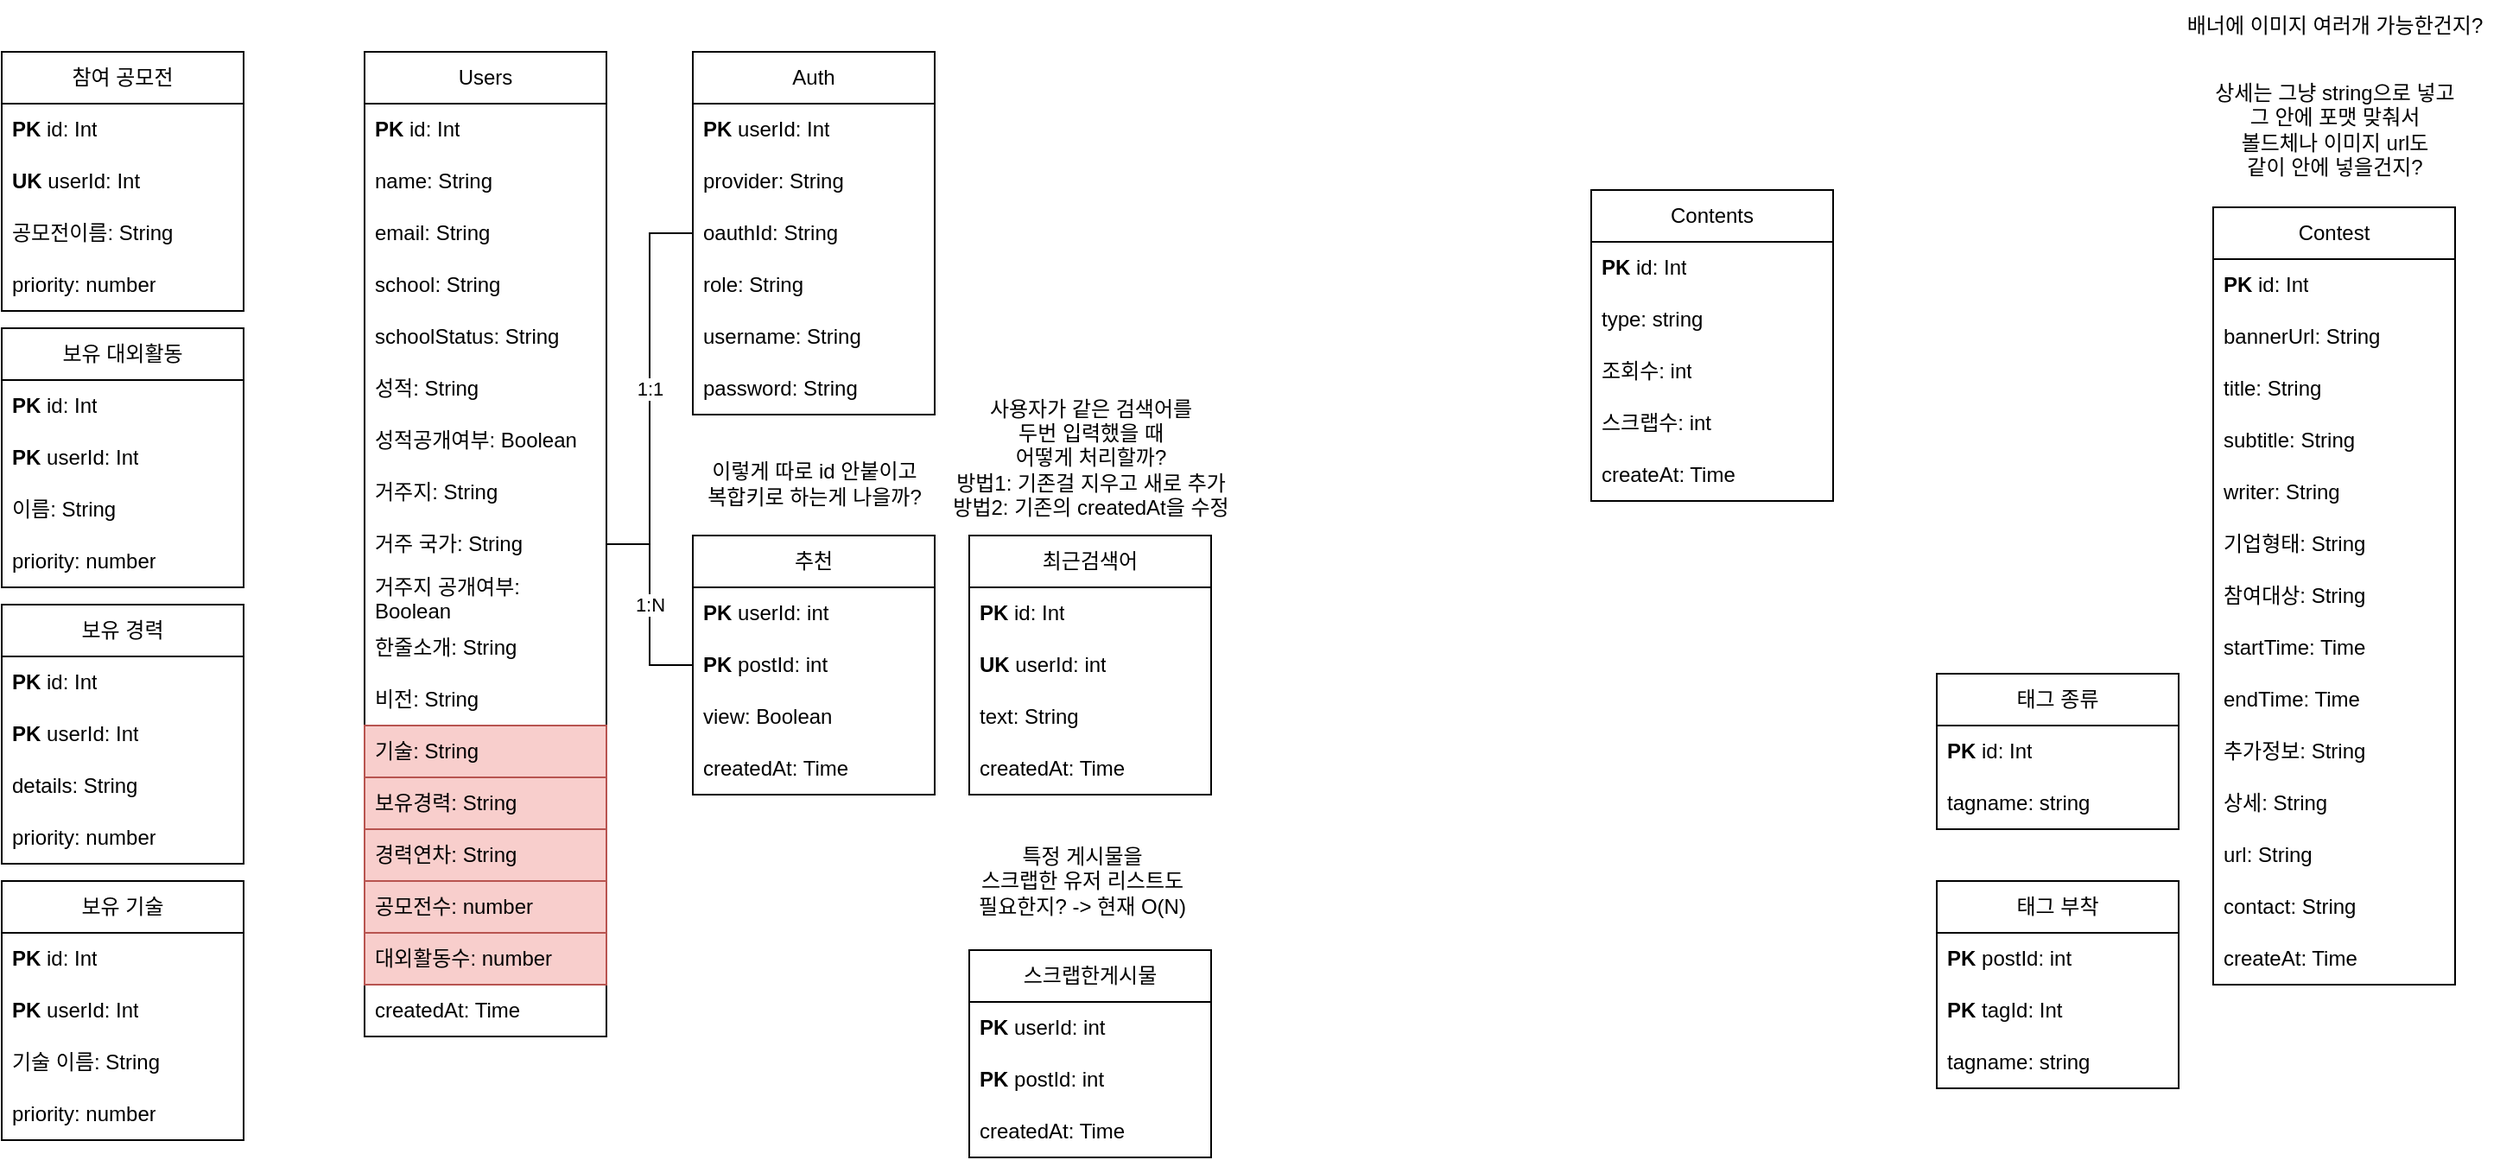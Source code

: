 <mxfile version="28.0.9">
  <diagram name="페이지-1" id="HZmdHl-DIuU1iqDuJJp0">
    <mxGraphModel dx="1773" dy="610" grid="1" gridSize="10" guides="1" tooltips="1" connect="1" arrows="1" fold="1" page="1" pageScale="1" pageWidth="827" pageHeight="1169" math="0" shadow="0">
      <root>
        <mxCell id="0" />
        <mxCell id="1" parent="0" />
        <mxCell id="65h-Gdv-DMRU2zTLTygP-1" value="Users" style="swimlane;fontStyle=0;childLayout=stackLayout;horizontal=1;startSize=30;horizontalStack=0;resizeParent=1;resizeParentMax=0;resizeLast=0;collapsible=1;marginBottom=0;whiteSpace=wrap;html=1;" parent="1" vertex="1">
          <mxGeometry x="170" y="240" width="140" height="570" as="geometry" />
        </mxCell>
        <mxCell id="65h-Gdv-DMRU2zTLTygP-2" value="&lt;b&gt;PK&lt;/b&gt; id: Int" style="text;strokeColor=none;fillColor=none;align=left;verticalAlign=middle;spacingLeft=4;spacingRight=4;overflow=hidden;points=[[0,0.5],[1,0.5]];portConstraint=eastwest;rotatable=0;whiteSpace=wrap;html=1;" parent="65h-Gdv-DMRU2zTLTygP-1" vertex="1">
          <mxGeometry y="30" width="140" height="30" as="geometry" />
        </mxCell>
        <mxCell id="65h-Gdv-DMRU2zTLTygP-3" value="name: String" style="text;strokeColor=none;fillColor=none;align=left;verticalAlign=middle;spacingLeft=4;spacingRight=4;overflow=hidden;points=[[0,0.5],[1,0.5]];portConstraint=eastwest;rotatable=0;whiteSpace=wrap;html=1;" parent="65h-Gdv-DMRU2zTLTygP-1" vertex="1">
          <mxGeometry y="60" width="140" height="30" as="geometry" />
        </mxCell>
        <mxCell id="65h-Gdv-DMRU2zTLTygP-9" value="email: String" style="text;strokeColor=none;fillColor=none;align=left;verticalAlign=middle;spacingLeft=4;spacingRight=4;overflow=hidden;points=[[0,0.5],[1,0.5]];portConstraint=eastwest;rotatable=0;whiteSpace=wrap;html=1;" parent="65h-Gdv-DMRU2zTLTygP-1" vertex="1">
          <mxGeometry y="90" width="140" height="30" as="geometry" />
        </mxCell>
        <mxCell id="65h-Gdv-DMRU2zTLTygP-35" value="school: String" style="text;strokeColor=none;fillColor=none;align=left;verticalAlign=middle;spacingLeft=4;spacingRight=4;overflow=hidden;points=[[0,0.5],[1,0.5]];portConstraint=eastwest;rotatable=0;whiteSpace=wrap;html=1;" parent="65h-Gdv-DMRU2zTLTygP-1" vertex="1">
          <mxGeometry y="120" width="140" height="30" as="geometry" />
        </mxCell>
        <mxCell id="65h-Gdv-DMRU2zTLTygP-36" value="schoolStatus: String" style="text;strokeColor=none;fillColor=none;align=left;verticalAlign=middle;spacingLeft=4;spacingRight=4;overflow=hidden;points=[[0,0.5],[1,0.5]];portConstraint=eastwest;rotatable=0;whiteSpace=wrap;html=1;" parent="65h-Gdv-DMRU2zTLTygP-1" vertex="1">
          <mxGeometry y="150" width="140" height="30" as="geometry" />
        </mxCell>
        <mxCell id="65h-Gdv-DMRU2zTLTygP-37" value="성적: String" style="text;strokeColor=none;fillColor=none;align=left;verticalAlign=middle;spacingLeft=4;spacingRight=4;overflow=hidden;points=[[0,0.5],[1,0.5]];portConstraint=eastwest;rotatable=0;whiteSpace=wrap;html=1;" parent="65h-Gdv-DMRU2zTLTygP-1" vertex="1">
          <mxGeometry y="180" width="140" height="30" as="geometry" />
        </mxCell>
        <mxCell id="65h-Gdv-DMRU2zTLTygP-38" value="성적공개여부: Boolean" style="text;strokeColor=none;fillColor=none;align=left;verticalAlign=middle;spacingLeft=4;spacingRight=4;overflow=hidden;points=[[0,0.5],[1,0.5]];portConstraint=eastwest;rotatable=0;whiteSpace=wrap;html=1;" parent="65h-Gdv-DMRU2zTLTygP-1" vertex="1">
          <mxGeometry y="210" width="140" height="30" as="geometry" />
        </mxCell>
        <mxCell id="65h-Gdv-DMRU2zTLTygP-43" value="거주지: String" style="text;strokeColor=none;fillColor=none;align=left;verticalAlign=middle;spacingLeft=4;spacingRight=4;overflow=hidden;points=[[0,0.5],[1,0.5]];portConstraint=eastwest;rotatable=0;whiteSpace=wrap;html=1;" parent="65h-Gdv-DMRU2zTLTygP-1" vertex="1">
          <mxGeometry y="240" width="140" height="30" as="geometry" />
        </mxCell>
        <mxCell id="65h-Gdv-DMRU2zTLTygP-44" value="거주 국가: String" style="text;strokeColor=none;fillColor=none;align=left;verticalAlign=middle;spacingLeft=4;spacingRight=4;overflow=hidden;points=[[0,0.5],[1,0.5]];portConstraint=eastwest;rotatable=0;whiteSpace=wrap;html=1;" parent="65h-Gdv-DMRU2zTLTygP-1" vertex="1">
          <mxGeometry y="270" width="140" height="30" as="geometry" />
        </mxCell>
        <mxCell id="65h-Gdv-DMRU2zTLTygP-45" value="거주지 공개여부: Boolean" style="text;strokeColor=none;fillColor=none;align=left;verticalAlign=middle;spacingLeft=4;spacingRight=4;overflow=hidden;points=[[0,0.5],[1,0.5]];portConstraint=eastwest;rotatable=0;whiteSpace=wrap;html=1;" parent="65h-Gdv-DMRU2zTLTygP-1" vertex="1">
          <mxGeometry y="300" width="140" height="30" as="geometry" />
        </mxCell>
        <mxCell id="65h-Gdv-DMRU2zTLTygP-39" value="한줄소개: String" style="text;strokeColor=none;fillColor=none;align=left;verticalAlign=middle;spacingLeft=4;spacingRight=4;overflow=hidden;points=[[0,0.5],[1,0.5]];portConstraint=eastwest;rotatable=0;whiteSpace=wrap;html=1;" parent="65h-Gdv-DMRU2zTLTygP-1" vertex="1">
          <mxGeometry y="330" width="140" height="30" as="geometry" />
        </mxCell>
        <mxCell id="65h-Gdv-DMRU2zTLTygP-40" value="비전: String" style="text;strokeColor=none;fillColor=none;align=left;verticalAlign=middle;spacingLeft=4;spacingRight=4;overflow=hidden;points=[[0,0.5],[1,0.5]];portConstraint=eastwest;rotatable=0;whiteSpace=wrap;html=1;" parent="65h-Gdv-DMRU2zTLTygP-1" vertex="1">
          <mxGeometry y="360" width="140" height="30" as="geometry" />
        </mxCell>
        <mxCell id="65h-Gdv-DMRU2zTLTygP-41" value="기술: String" style="text;strokeColor=#b85450;fillColor=#f8cecc;align=left;verticalAlign=middle;spacingLeft=4;spacingRight=4;overflow=hidden;points=[[0,0.5],[1,0.5]];portConstraint=eastwest;rotatable=0;whiteSpace=wrap;html=1;" parent="65h-Gdv-DMRU2zTLTygP-1" vertex="1">
          <mxGeometry y="390" width="140" height="30" as="geometry" />
        </mxCell>
        <mxCell id="65h-Gdv-DMRU2zTLTygP-42" value="보유경력: String" style="text;strokeColor=#b85450;fillColor=#f8cecc;align=left;verticalAlign=middle;spacingLeft=4;spacingRight=4;overflow=hidden;points=[[0,0.5],[1,0.5]];portConstraint=eastwest;rotatable=0;whiteSpace=wrap;html=1;" parent="65h-Gdv-DMRU2zTLTygP-1" vertex="1">
          <mxGeometry y="420" width="140" height="30" as="geometry" />
        </mxCell>
        <mxCell id="65h-Gdv-DMRU2zTLTygP-46" value="경력연차: String" style="text;strokeColor=#b85450;fillColor=#f8cecc;align=left;verticalAlign=middle;spacingLeft=4;spacingRight=4;overflow=hidden;points=[[0,0.5],[1,0.5]];portConstraint=eastwest;rotatable=0;whiteSpace=wrap;html=1;" parent="65h-Gdv-DMRU2zTLTygP-1" vertex="1">
          <mxGeometry y="450" width="140" height="30" as="geometry" />
        </mxCell>
        <mxCell id="65h-Gdv-DMRU2zTLTygP-47" value="공모전수: number" style="text;strokeColor=#b85450;fillColor=#f8cecc;align=left;verticalAlign=middle;spacingLeft=4;spacingRight=4;overflow=hidden;points=[[0,0.5],[1,0.5]];portConstraint=eastwest;rotatable=0;whiteSpace=wrap;html=1;" parent="65h-Gdv-DMRU2zTLTygP-1" vertex="1">
          <mxGeometry y="480" width="140" height="30" as="geometry" />
        </mxCell>
        <mxCell id="65h-Gdv-DMRU2zTLTygP-48" value="대외활동수: number" style="text;strokeColor=#b85450;fillColor=#f8cecc;align=left;verticalAlign=middle;spacingLeft=4;spacingRight=4;overflow=hidden;points=[[0,0.5],[1,0.5]];portConstraint=eastwest;rotatable=0;whiteSpace=wrap;html=1;" parent="65h-Gdv-DMRU2zTLTygP-1" vertex="1">
          <mxGeometry y="510" width="140" height="30" as="geometry" />
        </mxCell>
        <mxCell id="65h-Gdv-DMRU2zTLTygP-4" value="created&lt;span style=&quot;background-color: transparent; color: light-dark(rgb(0, 0, 0), rgb(255, 255, 255));&quot;&gt;At: Time&lt;/span&gt;" style="text;strokeColor=none;fillColor=none;align=left;verticalAlign=middle;spacingLeft=4;spacingRight=4;overflow=hidden;points=[[0,0.5],[1,0.5]];portConstraint=eastwest;rotatable=0;whiteSpace=wrap;html=1;" parent="65h-Gdv-DMRU2zTLTygP-1" vertex="1">
          <mxGeometry y="540" width="140" height="30" as="geometry" />
        </mxCell>
        <mxCell id="65h-Gdv-DMRU2zTLTygP-105" value="1:1" style="edgeStyle=orthogonalEdgeStyle;rounded=0;orthogonalLoop=1;jettySize=auto;html=1;endArrow=none;endFill=0;" parent="1" source="65h-Gdv-DMRU2zTLTygP-5" target="65h-Gdv-DMRU2zTLTygP-1" edge="1">
          <mxGeometry relative="1" as="geometry" />
        </mxCell>
        <mxCell id="65h-Gdv-DMRU2zTLTygP-5" value="Auth" style="swimlane;fontStyle=0;childLayout=stackLayout;horizontal=1;startSize=30;horizontalStack=0;resizeParent=1;resizeParentMax=0;resizeLast=0;collapsible=1;marginBottom=0;whiteSpace=wrap;html=1;" parent="1" vertex="1">
          <mxGeometry x="360" y="240" width="140" height="210" as="geometry" />
        </mxCell>
        <mxCell id="65h-Gdv-DMRU2zTLTygP-6" value="&lt;b&gt;PK&amp;nbsp;&lt;/b&gt;userId: Int" style="text;strokeColor=none;fillColor=none;align=left;verticalAlign=middle;spacingLeft=4;spacingRight=4;overflow=hidden;points=[[0,0.5],[1,0.5]];portConstraint=eastwest;rotatable=0;whiteSpace=wrap;html=1;" parent="65h-Gdv-DMRU2zTLTygP-5" vertex="1">
          <mxGeometry y="30" width="140" height="30" as="geometry" />
        </mxCell>
        <mxCell id="65h-Gdv-DMRU2zTLTygP-7" value="provider: String" style="text;strokeColor=none;fillColor=none;align=left;verticalAlign=middle;spacingLeft=4;spacingRight=4;overflow=hidden;points=[[0,0.5],[1,0.5]];portConstraint=eastwest;rotatable=0;whiteSpace=wrap;html=1;" parent="65h-Gdv-DMRU2zTLTygP-5" vertex="1">
          <mxGeometry y="60" width="140" height="30" as="geometry" />
        </mxCell>
        <mxCell id="65h-Gdv-DMRU2zTLTygP-8" value="oau&lt;span style=&quot;background-color: transparent; color: light-dark(rgb(0, 0, 0), rgb(255, 255, 255));&quot;&gt;thId: String&lt;/span&gt;" style="text;strokeColor=none;fillColor=none;align=left;verticalAlign=middle;spacingLeft=4;spacingRight=4;overflow=hidden;points=[[0,0.5],[1,0.5]];portConstraint=eastwest;rotatable=0;whiteSpace=wrap;html=1;" parent="65h-Gdv-DMRU2zTLTygP-5" vertex="1">
          <mxGeometry y="90" width="140" height="30" as="geometry" />
        </mxCell>
        <mxCell id="65h-Gdv-DMRU2zTLTygP-10" value="role: String" style="text;strokeColor=none;fillColor=none;align=left;verticalAlign=middle;spacingLeft=4;spacingRight=4;overflow=hidden;points=[[0,0.5],[1,0.5]];portConstraint=eastwest;rotatable=0;whiteSpace=wrap;html=1;" parent="65h-Gdv-DMRU2zTLTygP-5" vertex="1">
          <mxGeometry y="120" width="140" height="30" as="geometry" />
        </mxCell>
        <mxCell id="65h-Gdv-DMRU2zTLTygP-12" value="username: String" style="text;strokeColor=none;fillColor=none;align=left;verticalAlign=middle;spacingLeft=4;spacingRight=4;overflow=hidden;points=[[0,0.5],[1,0.5]];portConstraint=eastwest;rotatable=0;whiteSpace=wrap;html=1;" parent="65h-Gdv-DMRU2zTLTygP-5" vertex="1">
          <mxGeometry y="150" width="140" height="30" as="geometry" />
        </mxCell>
        <mxCell id="65h-Gdv-DMRU2zTLTygP-11" value="password: String" style="text;strokeColor=none;fillColor=none;align=left;verticalAlign=middle;spacingLeft=4;spacingRight=4;overflow=hidden;points=[[0,0.5],[1,0.5]];portConstraint=eastwest;rotatable=0;whiteSpace=wrap;html=1;" parent="65h-Gdv-DMRU2zTLTygP-5" vertex="1">
          <mxGeometry y="180" width="140" height="30" as="geometry" />
        </mxCell>
        <mxCell id="65h-Gdv-DMRU2zTLTygP-106" value="1:N" style="edgeStyle=orthogonalEdgeStyle;rounded=0;orthogonalLoop=1;jettySize=auto;html=1;endArrow=none;endFill=0;" parent="1" source="65h-Gdv-DMRU2zTLTygP-58" target="65h-Gdv-DMRU2zTLTygP-1" edge="1">
          <mxGeometry relative="1" as="geometry">
            <mxPoint as="offset" />
          </mxGeometry>
        </mxCell>
        <mxCell id="65h-Gdv-DMRU2zTLTygP-18" value="Contest" style="swimlane;fontStyle=0;childLayout=stackLayout;horizontal=1;startSize=30;horizontalStack=0;resizeParent=1;resizeParentMax=0;resizeLast=0;collapsible=1;marginBottom=0;whiteSpace=wrap;html=1;" parent="1" vertex="1">
          <mxGeometry x="1240" y="330" width="140" height="450" as="geometry" />
        </mxCell>
        <mxCell id="65h-Gdv-DMRU2zTLTygP-19" value="&lt;b&gt;PK&amp;nbsp;&lt;/b&gt;id: Int" style="text;strokeColor=none;fillColor=none;align=left;verticalAlign=middle;spacingLeft=4;spacingRight=4;overflow=hidden;points=[[0,0.5],[1,0.5]];portConstraint=eastwest;rotatable=0;whiteSpace=wrap;html=1;" parent="65h-Gdv-DMRU2zTLTygP-18" vertex="1">
          <mxGeometry y="30" width="140" height="30" as="geometry" />
        </mxCell>
        <mxCell id="65h-Gdv-DMRU2zTLTygP-34" value="bannerUrl: String" style="text;strokeColor=none;fillColor=none;align=left;verticalAlign=middle;spacingLeft=4;spacingRight=4;overflow=hidden;points=[[0,0.5],[1,0.5]];portConstraint=eastwest;rotatable=0;whiteSpace=wrap;html=1;" parent="65h-Gdv-DMRU2zTLTygP-18" vertex="1">
          <mxGeometry y="60" width="140" height="30" as="geometry" />
        </mxCell>
        <mxCell id="65h-Gdv-DMRU2zTLTygP-20" value="title: String" style="text;strokeColor=none;fillColor=none;align=left;verticalAlign=middle;spacingLeft=4;spacingRight=4;overflow=hidden;points=[[0,0.5],[1,0.5]];portConstraint=eastwest;rotatable=0;whiteSpace=wrap;html=1;" parent="65h-Gdv-DMRU2zTLTygP-18" vertex="1">
          <mxGeometry y="90" width="140" height="30" as="geometry" />
        </mxCell>
        <mxCell id="65h-Gdv-DMRU2zTLTygP-23" value="subtitle: String" style="text;strokeColor=none;fillColor=none;align=left;verticalAlign=middle;spacingLeft=4;spacingRight=4;overflow=hidden;points=[[0,0.5],[1,0.5]];portConstraint=eastwest;rotatable=0;whiteSpace=wrap;html=1;" parent="65h-Gdv-DMRU2zTLTygP-18" vertex="1">
          <mxGeometry y="120" width="140" height="30" as="geometry" />
        </mxCell>
        <mxCell id="65h-Gdv-DMRU2zTLTygP-21" value="writer: String" style="text;strokeColor=none;fillColor=none;align=left;verticalAlign=middle;spacingLeft=4;spacingRight=4;overflow=hidden;points=[[0,0.5],[1,0.5]];portConstraint=eastwest;rotatable=0;whiteSpace=wrap;html=1;" parent="65h-Gdv-DMRU2zTLTygP-18" vertex="1">
          <mxGeometry y="150" width="140" height="30" as="geometry" />
        </mxCell>
        <mxCell id="65h-Gdv-DMRU2zTLTygP-28" value="기업형태: String" style="text;strokeColor=none;fillColor=none;align=left;verticalAlign=middle;spacingLeft=4;spacingRight=4;overflow=hidden;points=[[0,0.5],[1,0.5]];portConstraint=eastwest;rotatable=0;whiteSpace=wrap;html=1;" parent="65h-Gdv-DMRU2zTLTygP-18" vertex="1">
          <mxGeometry y="180" width="140" height="30" as="geometry" />
        </mxCell>
        <mxCell id="65h-Gdv-DMRU2zTLTygP-29" value="참여대상: String" style="text;strokeColor=none;fillColor=none;align=left;verticalAlign=middle;spacingLeft=4;spacingRight=4;overflow=hidden;points=[[0,0.5],[1,0.5]];portConstraint=eastwest;rotatable=0;whiteSpace=wrap;html=1;" parent="65h-Gdv-DMRU2zTLTygP-18" vertex="1">
          <mxGeometry y="210" width="140" height="30" as="geometry" />
        </mxCell>
        <mxCell id="65h-Gdv-DMRU2zTLTygP-26" value="startTime: Time" style="text;strokeColor=none;fillColor=none;align=left;verticalAlign=middle;spacingLeft=4;spacingRight=4;overflow=hidden;points=[[0,0.5],[1,0.5]];portConstraint=eastwest;rotatable=0;whiteSpace=wrap;html=1;" parent="65h-Gdv-DMRU2zTLTygP-18" vertex="1">
          <mxGeometry y="240" width="140" height="30" as="geometry" />
        </mxCell>
        <mxCell id="65h-Gdv-DMRU2zTLTygP-27" value="endTime: Time" style="text;strokeColor=none;fillColor=none;align=left;verticalAlign=middle;spacingLeft=4;spacingRight=4;overflow=hidden;points=[[0,0.5],[1,0.5]];portConstraint=eastwest;rotatable=0;whiteSpace=wrap;html=1;" parent="65h-Gdv-DMRU2zTLTygP-18" vertex="1">
          <mxGeometry y="270" width="140" height="30" as="geometry" />
        </mxCell>
        <mxCell id="65h-Gdv-DMRU2zTLTygP-30" value="추가정보: String" style="text;strokeColor=none;fillColor=none;align=left;verticalAlign=middle;spacingLeft=4;spacingRight=4;overflow=hidden;points=[[0,0.5],[1,0.5]];portConstraint=eastwest;rotatable=0;whiteSpace=wrap;html=1;" parent="65h-Gdv-DMRU2zTLTygP-18" vertex="1">
          <mxGeometry y="300" width="140" height="30" as="geometry" />
        </mxCell>
        <mxCell id="65h-Gdv-DMRU2zTLTygP-31" value="상세: String" style="text;strokeColor=none;fillColor=none;align=left;verticalAlign=middle;spacingLeft=4;spacingRight=4;overflow=hidden;points=[[0,0.5],[1,0.5]];portConstraint=eastwest;rotatable=0;whiteSpace=wrap;html=1;" parent="65h-Gdv-DMRU2zTLTygP-18" vertex="1">
          <mxGeometry y="330" width="140" height="30" as="geometry" />
        </mxCell>
        <mxCell id="65h-Gdv-DMRU2zTLTygP-32" value="url: String" style="text;strokeColor=none;fillColor=none;align=left;verticalAlign=middle;spacingLeft=4;spacingRight=4;overflow=hidden;points=[[0,0.5],[1,0.5]];portConstraint=eastwest;rotatable=0;whiteSpace=wrap;html=1;" parent="65h-Gdv-DMRU2zTLTygP-18" vertex="1">
          <mxGeometry y="360" width="140" height="30" as="geometry" />
        </mxCell>
        <mxCell id="65h-Gdv-DMRU2zTLTygP-33" value="contact: String" style="text;strokeColor=none;fillColor=none;align=left;verticalAlign=middle;spacingLeft=4;spacingRight=4;overflow=hidden;points=[[0,0.5],[1,0.5]];portConstraint=eastwest;rotatable=0;whiteSpace=wrap;html=1;" parent="65h-Gdv-DMRU2zTLTygP-18" vertex="1">
          <mxGeometry y="390" width="140" height="30" as="geometry" />
        </mxCell>
        <mxCell id="65h-Gdv-DMRU2zTLTygP-22" value="createAt: Time" style="text;strokeColor=none;fillColor=none;align=left;verticalAlign=middle;spacingLeft=4;spacingRight=4;overflow=hidden;points=[[0,0.5],[1,0.5]];portConstraint=eastwest;rotatable=0;whiteSpace=wrap;html=1;" parent="65h-Gdv-DMRU2zTLTygP-18" vertex="1">
          <mxGeometry y="420" width="140" height="30" as="geometry" />
        </mxCell>
        <mxCell id="65h-Gdv-DMRU2zTLTygP-50" value="최근검색어" style="swimlane;fontStyle=0;childLayout=stackLayout;horizontal=1;startSize=30;horizontalStack=0;resizeParent=1;resizeParentMax=0;resizeLast=0;collapsible=1;marginBottom=0;whiteSpace=wrap;html=1;" parent="1" vertex="1">
          <mxGeometry x="520" y="520" width="140" height="150" as="geometry" />
        </mxCell>
        <mxCell id="65h-Gdv-DMRU2zTLTygP-51" value="&lt;b&gt;PK&amp;nbsp;&lt;/b&gt;id: Int" style="text;strokeColor=none;fillColor=none;align=left;verticalAlign=middle;spacingLeft=4;spacingRight=4;overflow=hidden;points=[[0,0.5],[1,0.5]];portConstraint=eastwest;rotatable=0;whiteSpace=wrap;html=1;" parent="65h-Gdv-DMRU2zTLTygP-50" vertex="1">
          <mxGeometry y="30" width="140" height="30" as="geometry" />
        </mxCell>
        <mxCell id="65h-Gdv-DMRU2zTLTygP-53" value="&lt;span style=&quot;background-color: transparent; color: light-dark(rgb(0, 0, 0), rgb(255, 255, 255));&quot;&gt;&lt;b&gt;UK&lt;/b&gt; userId: int&lt;/span&gt;" style="text;strokeColor=none;fillColor=none;align=left;verticalAlign=middle;spacingLeft=4;spacingRight=4;overflow=hidden;points=[[0,0.5],[1,0.5]];portConstraint=eastwest;rotatable=0;whiteSpace=wrap;html=1;" parent="65h-Gdv-DMRU2zTLTygP-50" vertex="1">
          <mxGeometry y="60" width="140" height="30" as="geometry" />
        </mxCell>
        <mxCell id="65h-Gdv-DMRU2zTLTygP-52" value="text: String" style="text;strokeColor=none;fillColor=none;align=left;verticalAlign=middle;spacingLeft=4;spacingRight=4;overflow=hidden;points=[[0,0.5],[1,0.5]];portConstraint=eastwest;rotatable=0;whiteSpace=wrap;html=1;" parent="65h-Gdv-DMRU2zTLTygP-50" vertex="1">
          <mxGeometry y="90" width="140" height="30" as="geometry" />
        </mxCell>
        <mxCell id="65h-Gdv-DMRU2zTLTygP-57" value="created&lt;span style=&quot;background-color: transparent; color: light-dark(rgb(0, 0, 0), rgb(255, 255, 255));&quot;&gt;At: Time&lt;/span&gt;" style="text;strokeColor=none;fillColor=none;align=left;verticalAlign=middle;spacingLeft=4;spacingRight=4;overflow=hidden;points=[[0,0.5],[1,0.5]];portConstraint=eastwest;rotatable=0;whiteSpace=wrap;html=1;" parent="65h-Gdv-DMRU2zTLTygP-50" vertex="1">
          <mxGeometry y="120" width="140" height="30" as="geometry" />
        </mxCell>
        <mxCell id="65h-Gdv-DMRU2zTLTygP-58" value="추천" style="swimlane;fontStyle=0;childLayout=stackLayout;horizontal=1;startSize=30;horizontalStack=0;resizeParent=1;resizeParentMax=0;resizeLast=0;collapsible=1;marginBottom=0;whiteSpace=wrap;html=1;" parent="1" vertex="1">
          <mxGeometry x="360" y="520" width="140" height="150" as="geometry" />
        </mxCell>
        <mxCell id="65h-Gdv-DMRU2zTLTygP-60" value="&lt;b&gt;PK&amp;nbsp;&lt;/b&gt;&lt;span style=&quot;background-color: transparent; color: light-dark(rgb(0, 0, 0), rgb(255, 255, 255));&quot;&gt;userId: int&lt;/span&gt;" style="text;strokeColor=none;fillColor=none;align=left;verticalAlign=middle;spacingLeft=4;spacingRight=4;overflow=hidden;points=[[0,0.5],[1,0.5]];portConstraint=eastwest;rotatable=0;whiteSpace=wrap;html=1;" parent="65h-Gdv-DMRU2zTLTygP-58" vertex="1">
          <mxGeometry y="30" width="140" height="30" as="geometry" />
        </mxCell>
        <mxCell id="65h-Gdv-DMRU2zTLTygP-61" value="&lt;b&gt;PK&amp;nbsp;&lt;/b&gt;postId: int" style="text;strokeColor=none;fillColor=none;align=left;verticalAlign=middle;spacingLeft=4;spacingRight=4;overflow=hidden;points=[[0,0.5],[1,0.5]];portConstraint=eastwest;rotatable=0;whiteSpace=wrap;html=1;" parent="65h-Gdv-DMRU2zTLTygP-58" vertex="1">
          <mxGeometry y="60" width="140" height="30" as="geometry" />
        </mxCell>
        <mxCell id="DnR7CBzUmNkw4weMnupj-1" value="&lt;span style=&quot;background-color: transparent; color: light-dark(rgb(0, 0, 0), rgb(255, 255, 255));&quot;&gt;view: Boolean&lt;/span&gt;" style="text;strokeColor=none;fillColor=none;align=left;verticalAlign=middle;spacingLeft=4;spacingRight=4;overflow=hidden;points=[[0,0.5],[1,0.5]];portConstraint=eastwest;rotatable=0;whiteSpace=wrap;html=1;" vertex="1" parent="65h-Gdv-DMRU2zTLTygP-58">
          <mxGeometry y="90" width="140" height="30" as="geometry" />
        </mxCell>
        <mxCell id="65h-Gdv-DMRU2zTLTygP-62" value="created&lt;span style=&quot;background-color: transparent; color: light-dark(rgb(0, 0, 0), rgb(255, 255, 255));&quot;&gt;At: Time&lt;/span&gt;" style="text;strokeColor=none;fillColor=none;align=left;verticalAlign=middle;spacingLeft=4;spacingRight=4;overflow=hidden;points=[[0,0.5],[1,0.5]];portConstraint=eastwest;rotatable=0;whiteSpace=wrap;html=1;" parent="65h-Gdv-DMRU2zTLTygP-58" vertex="1">
          <mxGeometry y="120" width="140" height="30" as="geometry" />
        </mxCell>
        <mxCell id="65h-Gdv-DMRU2zTLTygP-63" value="스크랩한게시물" style="swimlane;fontStyle=0;childLayout=stackLayout;horizontal=1;startSize=30;horizontalStack=0;resizeParent=1;resizeParentMax=0;resizeLast=0;collapsible=1;marginBottom=0;whiteSpace=wrap;html=1;" parent="1" vertex="1">
          <mxGeometry x="520" y="760" width="140" height="120" as="geometry" />
        </mxCell>
        <mxCell id="65h-Gdv-DMRU2zTLTygP-65" value="&lt;b&gt;PK&amp;nbsp;&lt;/b&gt;&lt;span style=&quot;background-color: transparent; color: light-dark(rgb(0, 0, 0), rgb(255, 255, 255));&quot;&gt;userId: int&lt;/span&gt;" style="text;strokeColor=none;fillColor=none;align=left;verticalAlign=middle;spacingLeft=4;spacingRight=4;overflow=hidden;points=[[0,0.5],[1,0.5]];portConstraint=eastwest;rotatable=0;whiteSpace=wrap;html=1;" parent="65h-Gdv-DMRU2zTLTygP-63" vertex="1">
          <mxGeometry y="30" width="140" height="30" as="geometry" />
        </mxCell>
        <mxCell id="65h-Gdv-DMRU2zTLTygP-68" value="&lt;b&gt;PK&amp;nbsp;&lt;/b&gt;&lt;span style=&quot;background-color: transparent; color: light-dark(rgb(0, 0, 0), rgb(255, 255, 255));&quot;&gt;postId: int&lt;/span&gt;" style="text;strokeColor=none;fillColor=none;align=left;verticalAlign=middle;spacingLeft=4;spacingRight=4;overflow=hidden;points=[[0,0.5],[1,0.5]];portConstraint=eastwest;rotatable=0;whiteSpace=wrap;html=1;" parent="65h-Gdv-DMRU2zTLTygP-63" vertex="1">
          <mxGeometry y="60" width="140" height="30" as="geometry" />
        </mxCell>
        <mxCell id="65h-Gdv-DMRU2zTLTygP-67" value="created&lt;span style=&quot;background-color: transparent; color: light-dark(rgb(0, 0, 0), rgb(255, 255, 255));&quot;&gt;At: Time&lt;/span&gt;" style="text;strokeColor=none;fillColor=none;align=left;verticalAlign=middle;spacingLeft=4;spacingRight=4;overflow=hidden;points=[[0,0.5],[1,0.5]];portConstraint=eastwest;rotatable=0;whiteSpace=wrap;html=1;" parent="65h-Gdv-DMRU2zTLTygP-63" vertex="1">
          <mxGeometry y="90" width="140" height="30" as="geometry" />
        </mxCell>
        <mxCell id="65h-Gdv-DMRU2zTLTygP-85" value="특정 게시물을&lt;div&gt;스크랩한 유저 리스트도&lt;/div&gt;&lt;div&gt;필요한지? -&amp;gt; 현재 O(N)&lt;/div&gt;" style="text;html=1;align=center;verticalAlign=middle;resizable=0;points=[];autosize=1;strokeColor=none;fillColor=none;" parent="1" vertex="1">
          <mxGeometry x="515" y="690" width="140" height="60" as="geometry" />
        </mxCell>
        <mxCell id="65h-Gdv-DMRU2zTLTygP-87" value="사용자가 같은 검색어를&lt;br&gt;두번 입력했을 때&lt;br&gt;어떻게 처리할까?&lt;br&gt;방법1: 기존걸 지우고 새로 추가&lt;br&gt;방법2: 기존의 createdAt을 수정" style="text;html=1;align=center;verticalAlign=middle;resizable=0;points=[];autosize=1;strokeColor=none;fillColor=none;" parent="1" vertex="1">
          <mxGeometry x="500" y="430" width="180" height="90" as="geometry" />
        </mxCell>
        <mxCell id="65h-Gdv-DMRU2zTLTygP-88" value="태그 종류" style="swimlane;fontStyle=0;childLayout=stackLayout;horizontal=1;startSize=30;horizontalStack=0;resizeParent=1;resizeParentMax=0;resizeLast=0;collapsible=1;marginBottom=0;whiteSpace=wrap;html=1;" parent="1" vertex="1">
          <mxGeometry x="1080" y="600" width="140" height="90" as="geometry" />
        </mxCell>
        <mxCell id="65h-Gdv-DMRU2zTLTygP-92" value="&lt;b&gt;PK&amp;nbsp;&lt;/b&gt;id: Int" style="text;strokeColor=none;fillColor=none;align=left;verticalAlign=middle;spacingLeft=4;spacingRight=4;overflow=hidden;points=[[0,0.5],[1,0.5]];portConstraint=eastwest;rotatable=0;whiteSpace=wrap;html=1;" parent="65h-Gdv-DMRU2zTLTygP-88" vertex="1">
          <mxGeometry y="30" width="140" height="30" as="geometry" />
        </mxCell>
        <mxCell id="65h-Gdv-DMRU2zTLTygP-90" value="tagname: string" style="text;strokeColor=none;fillColor=none;align=left;verticalAlign=middle;spacingLeft=4;spacingRight=4;overflow=hidden;points=[[0,0.5],[1,0.5]];portConstraint=eastwest;rotatable=0;whiteSpace=wrap;html=1;" parent="65h-Gdv-DMRU2zTLTygP-88" vertex="1">
          <mxGeometry y="60" width="140" height="30" as="geometry" />
        </mxCell>
        <mxCell id="65h-Gdv-DMRU2zTLTygP-93" value="태그 부착" style="swimlane;fontStyle=0;childLayout=stackLayout;horizontal=1;startSize=30;horizontalStack=0;resizeParent=1;resizeParentMax=0;resizeLast=0;collapsible=1;marginBottom=0;whiteSpace=wrap;html=1;" parent="1" vertex="1">
          <mxGeometry x="1080" y="720" width="140" height="120" as="geometry" />
        </mxCell>
        <mxCell id="65h-Gdv-DMRU2zTLTygP-96" value="&lt;b&gt;PK&amp;nbsp;&lt;/b&gt;postId: int" style="text;strokeColor=none;fillColor=none;align=left;verticalAlign=middle;spacingLeft=4;spacingRight=4;overflow=hidden;points=[[0,0.5],[1,0.5]];portConstraint=eastwest;rotatable=0;whiteSpace=wrap;html=1;" parent="65h-Gdv-DMRU2zTLTygP-93" vertex="1">
          <mxGeometry y="30" width="140" height="30" as="geometry" />
        </mxCell>
        <mxCell id="65h-Gdv-DMRU2zTLTygP-94" value="&lt;b&gt;PK&amp;nbsp;&lt;/b&gt;tagId: Int" style="text;strokeColor=none;fillColor=none;align=left;verticalAlign=middle;spacingLeft=4;spacingRight=4;overflow=hidden;points=[[0,0.5],[1,0.5]];portConstraint=eastwest;rotatable=0;whiteSpace=wrap;html=1;" parent="65h-Gdv-DMRU2zTLTygP-93" vertex="1">
          <mxGeometry y="60" width="140" height="30" as="geometry" />
        </mxCell>
        <mxCell id="65h-Gdv-DMRU2zTLTygP-95" value="tagname: string" style="text;strokeColor=none;fillColor=none;align=left;verticalAlign=middle;spacingLeft=4;spacingRight=4;overflow=hidden;points=[[0,0.5],[1,0.5]];portConstraint=eastwest;rotatable=0;whiteSpace=wrap;html=1;" parent="65h-Gdv-DMRU2zTLTygP-93" vertex="1">
          <mxGeometry y="90" width="140" height="30" as="geometry" />
        </mxCell>
        <mxCell id="65h-Gdv-DMRU2zTLTygP-97" value="이렇게 따로 id 안붙이고&lt;br&gt;복합키로 하는게 나을까?" style="text;html=1;align=center;verticalAlign=middle;resizable=0;points=[];autosize=1;strokeColor=none;fillColor=none;" parent="1" vertex="1">
          <mxGeometry x="360" y="470" width="140" height="40" as="geometry" />
        </mxCell>
        <mxCell id="65h-Gdv-DMRU2zTLTygP-98" value="배너에 이미지 여러개 가능한건지?" style="text;html=1;align=center;verticalAlign=middle;resizable=0;points=[];autosize=1;strokeColor=none;fillColor=none;" parent="1" vertex="1">
          <mxGeometry x="1215" y="210" width="190" height="30" as="geometry" />
        </mxCell>
        <mxCell id="65h-Gdv-DMRU2zTLTygP-103" value="상세는 그냥 string으로 넣고&lt;br&gt;그 안에 포맷 맞춰서&lt;br&gt;볼드체나 이미지 url도&lt;br&gt;같이 안에 넣을건지?" style="text;html=1;align=center;verticalAlign=middle;resizable=0;points=[];autosize=1;strokeColor=none;fillColor=none;" parent="1" vertex="1">
          <mxGeometry x="1230" y="250" width="160" height="70" as="geometry" />
        </mxCell>
        <mxCell id="TnGQT6nyaI8jdXGnLMMr-1" value="참여 공모전" style="swimlane;fontStyle=0;childLayout=stackLayout;horizontal=1;startSize=30;horizontalStack=0;resizeParent=1;resizeParentMax=0;resizeLast=0;collapsible=1;marginBottom=0;whiteSpace=wrap;html=1;" parent="1" vertex="1">
          <mxGeometry x="-40" y="240" width="140" height="150" as="geometry" />
        </mxCell>
        <mxCell id="TnGQT6nyaI8jdXGnLMMr-16" value="&lt;b&gt;PK&amp;nbsp;&lt;/b&gt;id: Int" style="text;strokeColor=none;fillColor=none;align=left;verticalAlign=middle;spacingLeft=4;spacingRight=4;overflow=hidden;points=[[0,0.5],[1,0.5]];portConstraint=eastwest;rotatable=0;whiteSpace=wrap;html=1;" parent="TnGQT6nyaI8jdXGnLMMr-1" vertex="1">
          <mxGeometry y="30" width="140" height="30" as="geometry" />
        </mxCell>
        <mxCell id="TnGQT6nyaI8jdXGnLMMr-2" value="&lt;b&gt;UK&amp;nbsp;&lt;/b&gt;userId: Int" style="text;strokeColor=none;fillColor=none;align=left;verticalAlign=middle;spacingLeft=4;spacingRight=4;overflow=hidden;points=[[0,0.5],[1,0.5]];portConstraint=eastwest;rotatable=0;whiteSpace=wrap;html=1;" parent="TnGQT6nyaI8jdXGnLMMr-1" vertex="1">
          <mxGeometry y="60" width="140" height="30" as="geometry" />
        </mxCell>
        <mxCell id="TnGQT6nyaI8jdXGnLMMr-3" value="공모전이름: String" style="text;strokeColor=none;fillColor=none;align=left;verticalAlign=middle;spacingLeft=4;spacingRight=4;overflow=hidden;points=[[0,0.5],[1,0.5]];portConstraint=eastwest;rotatable=0;whiteSpace=wrap;html=1;" parent="TnGQT6nyaI8jdXGnLMMr-1" vertex="1">
          <mxGeometry y="90" width="140" height="30" as="geometry" />
        </mxCell>
        <mxCell id="TnGQT6nyaI8jdXGnLMMr-25" value="priority: number" style="text;strokeColor=none;fillColor=none;align=left;verticalAlign=middle;spacingLeft=4;spacingRight=4;overflow=hidden;points=[[0,0.5],[1,0.5]];portConstraint=eastwest;rotatable=0;whiteSpace=wrap;html=1;" parent="TnGQT6nyaI8jdXGnLMMr-1" vertex="1">
          <mxGeometry y="120" width="140" height="30" as="geometry" />
        </mxCell>
        <mxCell id="TnGQT6nyaI8jdXGnLMMr-9" value="보유 대외활동" style="swimlane;fontStyle=0;childLayout=stackLayout;horizontal=1;startSize=30;horizontalStack=0;resizeParent=1;resizeParentMax=0;resizeLast=0;collapsible=1;marginBottom=0;whiteSpace=wrap;html=1;" parent="1" vertex="1">
          <mxGeometry x="-40" y="400" width="140" height="150" as="geometry" />
        </mxCell>
        <mxCell id="TnGQT6nyaI8jdXGnLMMr-17" value="&lt;b&gt;PK&amp;nbsp;&lt;/b&gt;id: Int" style="text;strokeColor=none;fillColor=none;align=left;verticalAlign=middle;spacingLeft=4;spacingRight=4;overflow=hidden;points=[[0,0.5],[1,0.5]];portConstraint=eastwest;rotatable=0;whiteSpace=wrap;html=1;" parent="TnGQT6nyaI8jdXGnLMMr-9" vertex="1">
          <mxGeometry y="30" width="140" height="30" as="geometry" />
        </mxCell>
        <mxCell id="TnGQT6nyaI8jdXGnLMMr-10" value="&lt;b&gt;PK&amp;nbsp;&lt;/b&gt;userId: Int" style="text;strokeColor=none;fillColor=none;align=left;verticalAlign=middle;spacingLeft=4;spacingRight=4;overflow=hidden;points=[[0,0.5],[1,0.5]];portConstraint=eastwest;rotatable=0;whiteSpace=wrap;html=1;" parent="TnGQT6nyaI8jdXGnLMMr-9" vertex="1">
          <mxGeometry y="60" width="140" height="30" as="geometry" />
        </mxCell>
        <mxCell id="TnGQT6nyaI8jdXGnLMMr-11" value="이름: String" style="text;strokeColor=none;fillColor=none;align=left;verticalAlign=middle;spacingLeft=4;spacingRight=4;overflow=hidden;points=[[0,0.5],[1,0.5]];portConstraint=eastwest;rotatable=0;whiteSpace=wrap;html=1;" parent="TnGQT6nyaI8jdXGnLMMr-9" vertex="1">
          <mxGeometry y="90" width="140" height="30" as="geometry" />
        </mxCell>
        <mxCell id="TnGQT6nyaI8jdXGnLMMr-23" value="priority: number" style="text;strokeColor=none;fillColor=none;align=left;verticalAlign=middle;spacingLeft=4;spacingRight=4;overflow=hidden;points=[[0,0.5],[1,0.5]];portConstraint=eastwest;rotatable=0;whiteSpace=wrap;html=1;" parent="TnGQT6nyaI8jdXGnLMMr-9" vertex="1">
          <mxGeometry y="120" width="140" height="30" as="geometry" />
        </mxCell>
        <mxCell id="TnGQT6nyaI8jdXGnLMMr-12" value="보유 경력" style="swimlane;fontStyle=0;childLayout=stackLayout;horizontal=1;startSize=30;horizontalStack=0;resizeParent=1;resizeParentMax=0;resizeLast=0;collapsible=1;marginBottom=0;whiteSpace=wrap;html=1;" parent="1" vertex="1">
          <mxGeometry x="-40" y="560" width="140" height="150" as="geometry" />
        </mxCell>
        <mxCell id="TnGQT6nyaI8jdXGnLMMr-22" value="&lt;b&gt;PK&amp;nbsp;&lt;/b&gt;id: Int" style="text;strokeColor=none;fillColor=none;align=left;verticalAlign=middle;spacingLeft=4;spacingRight=4;overflow=hidden;points=[[0,0.5],[1,0.5]];portConstraint=eastwest;rotatable=0;whiteSpace=wrap;html=1;" parent="TnGQT6nyaI8jdXGnLMMr-12" vertex="1">
          <mxGeometry y="30" width="140" height="30" as="geometry" />
        </mxCell>
        <mxCell id="TnGQT6nyaI8jdXGnLMMr-13" value="&lt;b&gt;PK&amp;nbsp;&lt;/b&gt;userId: Int" style="text;strokeColor=none;fillColor=none;align=left;verticalAlign=middle;spacingLeft=4;spacingRight=4;overflow=hidden;points=[[0,0.5],[1,0.5]];portConstraint=eastwest;rotatable=0;whiteSpace=wrap;html=1;" parent="TnGQT6nyaI8jdXGnLMMr-12" vertex="1">
          <mxGeometry y="60" width="140" height="30" as="geometry" />
        </mxCell>
        <mxCell id="TnGQT6nyaI8jdXGnLMMr-14" value="details: String" style="text;strokeColor=none;fillColor=none;align=left;verticalAlign=middle;spacingLeft=4;spacingRight=4;overflow=hidden;points=[[0,0.5],[1,0.5]];portConstraint=eastwest;rotatable=0;whiteSpace=wrap;html=1;" parent="TnGQT6nyaI8jdXGnLMMr-12" vertex="1">
          <mxGeometry y="90" width="140" height="30" as="geometry" />
        </mxCell>
        <mxCell id="TnGQT6nyaI8jdXGnLMMr-26" value="priority: number" style="text;strokeColor=none;fillColor=none;align=left;verticalAlign=middle;spacingLeft=4;spacingRight=4;overflow=hidden;points=[[0,0.5],[1,0.5]];portConstraint=eastwest;rotatable=0;whiteSpace=wrap;html=1;" parent="TnGQT6nyaI8jdXGnLMMr-12" vertex="1">
          <mxGeometry y="120" width="140" height="30" as="geometry" />
        </mxCell>
        <mxCell id="TnGQT6nyaI8jdXGnLMMr-27" value="보유 기술" style="swimlane;fontStyle=0;childLayout=stackLayout;horizontal=1;startSize=30;horizontalStack=0;resizeParent=1;resizeParentMax=0;resizeLast=0;collapsible=1;marginBottom=0;whiteSpace=wrap;html=1;" parent="1" vertex="1">
          <mxGeometry x="-40" y="720" width="140" height="150" as="geometry" />
        </mxCell>
        <mxCell id="TnGQT6nyaI8jdXGnLMMr-28" value="&lt;b&gt;PK&amp;nbsp;&lt;/b&gt;id: Int" style="text;strokeColor=none;fillColor=none;align=left;verticalAlign=middle;spacingLeft=4;spacingRight=4;overflow=hidden;points=[[0,0.5],[1,0.5]];portConstraint=eastwest;rotatable=0;whiteSpace=wrap;html=1;" parent="TnGQT6nyaI8jdXGnLMMr-27" vertex="1">
          <mxGeometry y="30" width="140" height="30" as="geometry" />
        </mxCell>
        <mxCell id="TnGQT6nyaI8jdXGnLMMr-29" value="&lt;b&gt;PK&amp;nbsp;&lt;/b&gt;userId: Int" style="text;strokeColor=none;fillColor=none;align=left;verticalAlign=middle;spacingLeft=4;spacingRight=4;overflow=hidden;points=[[0,0.5],[1,0.5]];portConstraint=eastwest;rotatable=0;whiteSpace=wrap;html=1;" parent="TnGQT6nyaI8jdXGnLMMr-27" vertex="1">
          <mxGeometry y="60" width="140" height="30" as="geometry" />
        </mxCell>
        <mxCell id="TnGQT6nyaI8jdXGnLMMr-30" value="기술 이름: String" style="text;strokeColor=none;fillColor=none;align=left;verticalAlign=middle;spacingLeft=4;spacingRight=4;overflow=hidden;points=[[0,0.5],[1,0.5]];portConstraint=eastwest;rotatable=0;whiteSpace=wrap;html=1;" parent="TnGQT6nyaI8jdXGnLMMr-27" vertex="1">
          <mxGeometry y="90" width="140" height="30" as="geometry" />
        </mxCell>
        <mxCell id="TnGQT6nyaI8jdXGnLMMr-31" value="priority: number" style="text;strokeColor=none;fillColor=none;align=left;verticalAlign=middle;spacingLeft=4;spacingRight=4;overflow=hidden;points=[[0,0.5],[1,0.5]];portConstraint=eastwest;rotatable=0;whiteSpace=wrap;html=1;" parent="TnGQT6nyaI8jdXGnLMMr-27" vertex="1">
          <mxGeometry y="120" width="140" height="30" as="geometry" />
        </mxCell>
        <mxCell id="TnGQT6nyaI8jdXGnLMMr-35" value="Contents" style="swimlane;fontStyle=0;childLayout=stackLayout;horizontal=1;startSize=30;horizontalStack=0;resizeParent=1;resizeParentMax=0;resizeLast=0;collapsible=1;marginBottom=0;whiteSpace=wrap;html=1;" parent="1" vertex="1">
          <mxGeometry x="880" y="320" width="140" height="180" as="geometry" />
        </mxCell>
        <mxCell id="TnGQT6nyaI8jdXGnLMMr-36" value="&lt;b&gt;PK&amp;nbsp;&lt;/b&gt;id: Int" style="text;strokeColor=none;fillColor=none;align=left;verticalAlign=middle;spacingLeft=4;spacingRight=4;overflow=hidden;points=[[0,0.5],[1,0.5]];portConstraint=eastwest;rotatable=0;whiteSpace=wrap;html=1;" parent="TnGQT6nyaI8jdXGnLMMr-35" vertex="1">
          <mxGeometry y="30" width="140" height="30" as="geometry" />
        </mxCell>
        <mxCell id="DnR7CBzUmNkw4weMnupj-2" value="type: string" style="text;strokeColor=none;fillColor=none;align=left;verticalAlign=middle;spacingLeft=4;spacingRight=4;overflow=hidden;points=[[0,0.5],[1,0.5]];portConstraint=eastwest;rotatable=0;whiteSpace=wrap;html=1;" vertex="1" parent="TnGQT6nyaI8jdXGnLMMr-35">
          <mxGeometry y="60" width="140" height="30" as="geometry" />
        </mxCell>
        <mxCell id="TnGQT6nyaI8jdXGnLMMr-41" value="조회수: int" style="text;strokeColor=none;fillColor=none;align=left;verticalAlign=middle;spacingLeft=4;spacingRight=4;overflow=hidden;points=[[0,0.5],[1,0.5]];portConstraint=eastwest;rotatable=0;whiteSpace=wrap;html=1;" parent="TnGQT6nyaI8jdXGnLMMr-35" vertex="1">
          <mxGeometry y="90" width="140" height="30" as="geometry" />
        </mxCell>
        <mxCell id="TnGQT6nyaI8jdXGnLMMr-42" value="스크랩수: int" style="text;strokeColor=none;fillColor=none;align=left;verticalAlign=middle;spacingLeft=4;spacingRight=4;overflow=hidden;points=[[0,0.5],[1,0.5]];portConstraint=eastwest;rotatable=0;whiteSpace=wrap;html=1;" parent="TnGQT6nyaI8jdXGnLMMr-35" vertex="1">
          <mxGeometry y="120" width="140" height="30" as="geometry" />
        </mxCell>
        <mxCell id="TnGQT6nyaI8jdXGnLMMr-51" value="createAt: Time" style="text;strokeColor=none;fillColor=none;align=left;verticalAlign=middle;spacingLeft=4;spacingRight=4;overflow=hidden;points=[[0,0.5],[1,0.5]];portConstraint=eastwest;rotatable=0;whiteSpace=wrap;html=1;" parent="TnGQT6nyaI8jdXGnLMMr-35" vertex="1">
          <mxGeometry y="150" width="140" height="30" as="geometry" />
        </mxCell>
      </root>
    </mxGraphModel>
  </diagram>
</mxfile>

